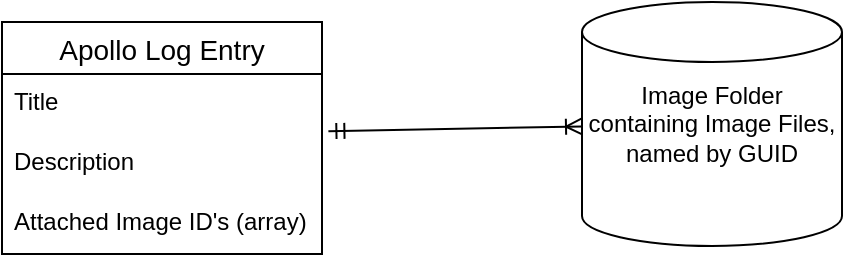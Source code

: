 <mxfile version="13.6.4" type="device"><diagram id="xE6ea0t6sBxe4_JHEHhu" name="Page-1"><mxGraphModel dx="1038" dy="580" grid="1" gridSize="10" guides="1" tooltips="1" connect="1" arrows="1" fold="1" page="1" pageScale="1" pageWidth="850" pageHeight="1100" math="0" shadow="0"><root><mxCell id="0"/><mxCell id="1" parent="0"/><mxCell id="BDOuDPYXtkvqlpmtgFlI-1" value="Apollo Log Entry" style="swimlane;fontStyle=0;childLayout=stackLayout;horizontal=1;startSize=26;horizontalStack=0;resizeParent=1;resizeParentMax=0;resizeLast=0;collapsible=1;marginBottom=0;align=center;fontSize=14;" vertex="1" parent="1"><mxGeometry x="130" y="150" width="160" height="116" as="geometry"/></mxCell><mxCell id="BDOuDPYXtkvqlpmtgFlI-2" value="Title" style="text;strokeColor=none;fillColor=none;spacingLeft=4;spacingRight=4;overflow=hidden;rotatable=0;points=[[0,0.5],[1,0.5]];portConstraint=eastwest;fontSize=12;" vertex="1" parent="BDOuDPYXtkvqlpmtgFlI-1"><mxGeometry y="26" width="160" height="30" as="geometry"/></mxCell><mxCell id="BDOuDPYXtkvqlpmtgFlI-3" value="Description" style="text;strokeColor=none;fillColor=none;spacingLeft=4;spacingRight=4;overflow=hidden;rotatable=0;points=[[0,0.5],[1,0.5]];portConstraint=eastwest;fontSize=12;" vertex="1" parent="BDOuDPYXtkvqlpmtgFlI-1"><mxGeometry y="56" width="160" height="30" as="geometry"/></mxCell><mxCell id="BDOuDPYXtkvqlpmtgFlI-4" value="Attached Image ID's (array)" style="text;strokeColor=none;fillColor=none;spacingLeft=4;spacingRight=4;overflow=hidden;rotatable=0;points=[[0,0.5],[1,0.5]];portConstraint=eastwest;fontSize=12;" vertex="1" parent="BDOuDPYXtkvqlpmtgFlI-1"><mxGeometry y="86" width="160" height="30" as="geometry"/></mxCell><mxCell id="BDOuDPYXtkvqlpmtgFlI-10" style="rounded=0;orthogonalLoop=1;jettySize=auto;html=1;entryX=1.02;entryY=-0.047;entryDx=0;entryDy=0;entryPerimeter=0;startArrow=ERoneToMany;startFill=0;endArrow=ERmandOne;endFill=0;" edge="1" parent="1" source="BDOuDPYXtkvqlpmtgFlI-9" target="BDOuDPYXtkvqlpmtgFlI-3"><mxGeometry relative="1" as="geometry"/></mxCell><mxCell id="BDOuDPYXtkvqlpmtgFlI-9" value="Image Folder containing Image Files, named by GUID" style="shape=cylinder2;whiteSpace=wrap;html=1;boundedLbl=1;backgroundOutline=1;size=15;" vertex="1" parent="1"><mxGeometry x="420" y="140" width="130" height="122" as="geometry"/></mxCell></root></mxGraphModel></diagram></mxfile>